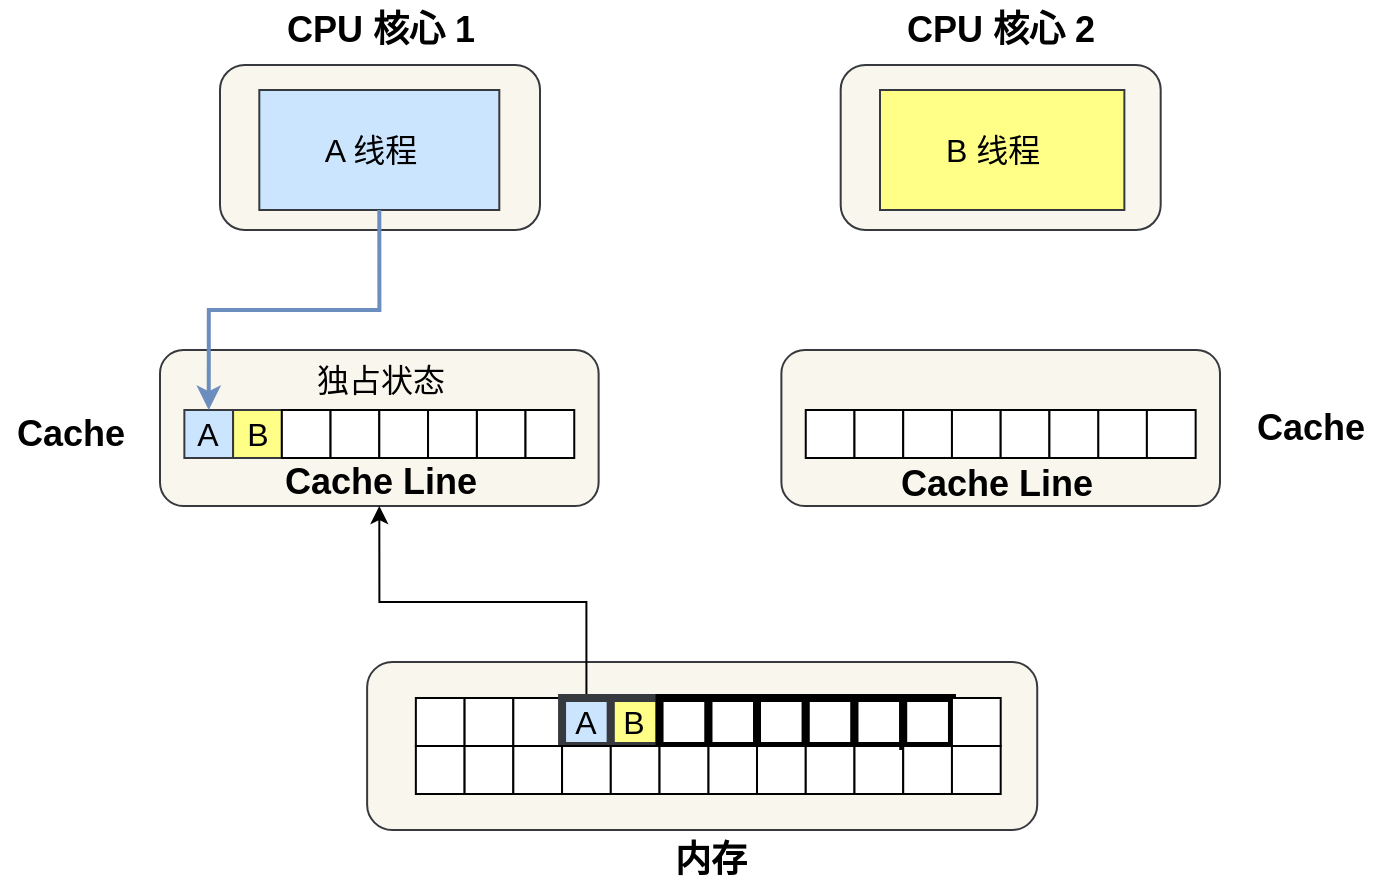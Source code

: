 <mxfile version="13.8.3" type="github">
  <diagram id="lHumU1Yx4waUy4x4OvuH" name="Page-1">
    <mxGraphModel dx="1287" dy="1921" grid="1" gridSize="10" guides="1" tooltips="1" connect="1" arrows="1" fold="1" page="1" pageScale="1" pageWidth="827" pageHeight="1169" math="0" shadow="0">
      <root>
        <mxCell id="0" />
        <mxCell id="1" parent="0" />
        <mxCell id="2WWlvlnC3w6bAqd3Cvbb-55" value="" style="rounded=1;whiteSpace=wrap;html=1;shadow=0;sketch=0;strokeWidth=1;fillColor=#f9f7ed;strokeColor=#36393d;" vertex="1" parent="1">
          <mxGeometry x="50" y="-72.5" width="160" height="82.5" as="geometry" />
        </mxCell>
        <mxCell id="2WWlvlnC3w6bAqd3Cvbb-56" value="&lt;font style=&quot;font-size: 16px&quot;&gt;A 线程&amp;nbsp;&amp;nbsp;&lt;/font&gt;" style="rounded=0;whiteSpace=wrap;html=1;shadow=0;sketch=0;strokeWidth=1;fillColor=#cce5ff;strokeColor=#36393d;" vertex="1" parent="1">
          <mxGeometry x="69.66" y="-60" width="120" height="60" as="geometry" />
        </mxCell>
        <mxCell id="2WWlvlnC3w6bAqd3Cvbb-57" value="" style="rounded=1;whiteSpace=wrap;html=1;shadow=0;sketch=0;strokeWidth=1;fillColor=#f9f7ed;strokeColor=#36393d;" vertex="1" parent="1">
          <mxGeometry x="123.563" y="226" width="335.057" height="84" as="geometry" />
        </mxCell>
        <mxCell id="2WWlvlnC3w6bAqd3Cvbb-58" value="" style="rounded=1;whiteSpace=wrap;html=1;shadow=0;sketch=0;strokeWidth=1;fillColor=#f9f7ed;strokeColor=#36393d;" vertex="1" parent="1">
          <mxGeometry x="330.69" y="70" width="219.31" height="78" as="geometry" />
        </mxCell>
        <mxCell id="2WWlvlnC3w6bAqd3Cvbb-59" value="" style="rounded=1;whiteSpace=wrap;html=1;shadow=0;sketch=0;strokeWidth=1;fillColor=#f9f7ed;strokeColor=#36393d;" vertex="1" parent="1">
          <mxGeometry x="20" y="70" width="219.31" height="78" as="geometry" />
        </mxCell>
        <mxCell id="2WWlvlnC3w6bAqd3Cvbb-60" style="edgeStyle=orthogonalEdgeStyle;rounded=0;orthogonalLoop=1;jettySize=auto;html=1;exitX=0.5;exitY=0;exitDx=0;exitDy=0;entryX=0.5;entryY=1;entryDx=0;entryDy=0;" edge="1" parent="1" source="2WWlvlnC3w6bAqd3Cvbb-65" target="2WWlvlnC3w6bAqd3Cvbb-59">
          <mxGeometry x="20" y="70" as="geometry">
            <mxPoint x="44.368" y="142" as="targetPoint" />
          </mxGeometry>
        </mxCell>
        <mxCell id="2WWlvlnC3w6bAqd3Cvbb-61" value="" style="rounded=0;whiteSpace=wrap;html=1;strokeWidth=1;" vertex="1" parent="1">
          <mxGeometry x="147.931" y="244" width="24.368" height="24" as="geometry" />
        </mxCell>
        <mxCell id="2WWlvlnC3w6bAqd3Cvbb-63" value="" style="rounded=0;whiteSpace=wrap;html=1;strokeWidth=1;" vertex="1" parent="1">
          <mxGeometry x="172.299" y="244" width="24.368" height="24" as="geometry" />
        </mxCell>
        <mxCell id="2WWlvlnC3w6bAqd3Cvbb-64" value="" style="rounded=0;whiteSpace=wrap;html=1;strokeWidth=1;" vertex="1" parent="1">
          <mxGeometry x="196.667" y="244" width="24.368" height="24" as="geometry" />
        </mxCell>
        <mxCell id="2WWlvlnC3w6bAqd3Cvbb-65" value="A" style="rounded=0;whiteSpace=wrap;html=1;strokeWidth=4;fillColor=#cce5ff;strokeColor=#36393d;fontSize=16;" vertex="1" parent="1">
          <mxGeometry x="221.034" y="244" width="24.368" height="24" as="geometry" />
        </mxCell>
        <mxCell id="2WWlvlnC3w6bAqd3Cvbb-66" value="B" style="rounded=0;whiteSpace=wrap;html=1;strokeWidth=4;fillColor=#ffff88;strokeColor=#36393d;fontSize=16;" vertex="1" parent="1">
          <mxGeometry x="245.402" y="244" width="24.368" height="24" as="geometry" />
        </mxCell>
        <mxCell id="2WWlvlnC3w6bAqd3Cvbb-67" value="" style="rounded=0;whiteSpace=wrap;html=1;strokeWidth=4;" vertex="1" parent="1">
          <mxGeometry x="294.138" y="244" width="24.368" height="24" as="geometry" />
        </mxCell>
        <mxCell id="2WWlvlnC3w6bAqd3Cvbb-68" value="" style="rounded=0;whiteSpace=wrap;html=1;strokeWidth=4;" vertex="1" parent="1">
          <mxGeometry x="269.77" y="244" width="24.368" height="24" as="geometry" />
        </mxCell>
        <mxCell id="2WWlvlnC3w6bAqd3Cvbb-69" value="" style="rounded=0;whiteSpace=wrap;html=1;strokeWidth=4;sketch=0;shadow=0;" vertex="1" parent="1">
          <mxGeometry x="318.506" y="244" width="24.368" height="24" as="geometry" />
        </mxCell>
        <mxCell id="2WWlvlnC3w6bAqd3Cvbb-70" value="" style="rounded=0;whiteSpace=wrap;html=1;strokeWidth=4;" vertex="1" parent="1">
          <mxGeometry x="342.874" y="244" width="24.368" height="24" as="geometry" />
        </mxCell>
        <mxCell id="2WWlvlnC3w6bAqd3Cvbb-71" value="" style="rounded=0;whiteSpace=wrap;html=1;strokeWidth=4;" vertex="1" parent="1">
          <mxGeometry x="367.241" y="244" width="24.368" height="24" as="geometry" />
        </mxCell>
        <mxCell id="2WWlvlnC3w6bAqd3Cvbb-72" value="" style="rounded=0;whiteSpace=wrap;html=1;" vertex="1" parent="1">
          <mxGeometry x="147.931" y="268" width="24.368" height="24" as="geometry" />
        </mxCell>
        <mxCell id="2WWlvlnC3w6bAqd3Cvbb-73" value="" style="rounded=0;whiteSpace=wrap;html=1;" vertex="1" parent="1">
          <mxGeometry x="172.299" y="268" width="24.368" height="24" as="geometry" />
        </mxCell>
        <mxCell id="2WWlvlnC3w6bAqd3Cvbb-74" value="" style="rounded=0;whiteSpace=wrap;html=1;" vertex="1" parent="1">
          <mxGeometry x="196.667" y="268" width="24.368" height="24" as="geometry" />
        </mxCell>
        <mxCell id="2WWlvlnC3w6bAqd3Cvbb-75" value="" style="rounded=0;whiteSpace=wrap;html=1;" vertex="1" parent="1">
          <mxGeometry x="221.034" y="268" width="24.368" height="24" as="geometry" />
        </mxCell>
        <mxCell id="2WWlvlnC3w6bAqd3Cvbb-76" value="" style="rounded=0;whiteSpace=wrap;html=1;" vertex="1" parent="1">
          <mxGeometry x="245.402" y="268" width="24.368" height="24" as="geometry" />
        </mxCell>
        <mxCell id="2WWlvlnC3w6bAqd3Cvbb-77" value="" style="rounded=0;whiteSpace=wrap;html=1;" vertex="1" parent="1">
          <mxGeometry x="294.138" y="268" width="24.368" height="24" as="geometry" />
        </mxCell>
        <mxCell id="2WWlvlnC3w6bAqd3Cvbb-78" value="" style="rounded=0;whiteSpace=wrap;html=1;" vertex="1" parent="1">
          <mxGeometry x="269.77" y="268" width="24.368" height="24" as="geometry" />
        </mxCell>
        <mxCell id="2WWlvlnC3w6bAqd3Cvbb-79" value="" style="rounded=0;whiteSpace=wrap;html=1;" vertex="1" parent="1">
          <mxGeometry x="318.506" y="268" width="24.368" height="24" as="geometry" />
        </mxCell>
        <mxCell id="2WWlvlnC3w6bAqd3Cvbb-80" value="" style="rounded=0;whiteSpace=wrap;html=1;" vertex="1" parent="1">
          <mxGeometry x="342.874" y="268" width="24.368" height="24" as="geometry" />
        </mxCell>
        <mxCell id="2WWlvlnC3w6bAqd3Cvbb-81" value="" style="rounded=0;whiteSpace=wrap;html=1;" vertex="1" parent="1">
          <mxGeometry x="367.241" y="268" width="24.368" height="24" as="geometry" />
        </mxCell>
        <mxCell id="2WWlvlnC3w6bAqd3Cvbb-82" value="A" style="rounded=0;whiteSpace=wrap;html=1;fillColor=#cce5ff;strokeColor=#36393d;fontSize=16;" vertex="1" parent="1">
          <mxGeometry x="32.184" y="100" width="24.368" height="24" as="geometry" />
        </mxCell>
        <mxCell id="2WWlvlnC3w6bAqd3Cvbb-83" value="B" style="rounded=0;whiteSpace=wrap;html=1;fillColor=#ffff88;strokeColor=#36393d;fontSize=16;" vertex="1" parent="1">
          <mxGeometry x="56.552" y="100" width="24.368" height="24" as="geometry" />
        </mxCell>
        <mxCell id="2WWlvlnC3w6bAqd3Cvbb-84" value="" style="rounded=0;whiteSpace=wrap;html=1;" vertex="1" parent="1">
          <mxGeometry x="80.92" y="100" width="24.368" height="24" as="geometry" />
        </mxCell>
        <mxCell id="2WWlvlnC3w6bAqd3Cvbb-85" value="" style="rounded=0;whiteSpace=wrap;html=1;" vertex="1" parent="1">
          <mxGeometry x="105.287" y="100" width="24.368" height="24" as="geometry" />
        </mxCell>
        <mxCell id="2WWlvlnC3w6bAqd3Cvbb-86" value="" style="rounded=0;whiteSpace=wrap;html=1;" vertex="1" parent="1">
          <mxGeometry x="129.655" y="100" width="24.368" height="24" as="geometry" />
        </mxCell>
        <mxCell id="2WWlvlnC3w6bAqd3Cvbb-87" value="" style="rounded=0;whiteSpace=wrap;html=1;" vertex="1" parent="1">
          <mxGeometry x="178.391" y="100" width="24.368" height="24" as="geometry" />
        </mxCell>
        <mxCell id="2WWlvlnC3w6bAqd3Cvbb-88" value="" style="rounded=0;whiteSpace=wrap;html=1;" vertex="1" parent="1">
          <mxGeometry x="154.023" y="100" width="24.368" height="24" as="geometry" />
        </mxCell>
        <mxCell id="2WWlvlnC3w6bAqd3Cvbb-89" value="" style="rounded=0;whiteSpace=wrap;html=1;" vertex="1" parent="1">
          <mxGeometry x="202.759" y="100" width="24.368" height="24" as="geometry" />
        </mxCell>
        <mxCell id="2WWlvlnC3w6bAqd3Cvbb-90" value="" style="rounded=0;whiteSpace=wrap;html=1;fontSize=16;" vertex="1" parent="1">
          <mxGeometry x="342.874" y="100" width="24.368" height="24" as="geometry" />
        </mxCell>
        <mxCell id="2WWlvlnC3w6bAqd3Cvbb-91" value="" style="rounded=0;whiteSpace=wrap;html=1;fontSize=16;" vertex="1" parent="1">
          <mxGeometry x="367.241" y="100" width="24.368" height="24" as="geometry" />
        </mxCell>
        <mxCell id="2WWlvlnC3w6bAqd3Cvbb-92" value="" style="rounded=0;whiteSpace=wrap;html=1;" vertex="1" parent="1">
          <mxGeometry x="391.609" y="100" width="24.368" height="24" as="geometry" />
        </mxCell>
        <mxCell id="2WWlvlnC3w6bAqd3Cvbb-93" value="" style="rounded=0;whiteSpace=wrap;html=1;" vertex="1" parent="1">
          <mxGeometry x="415.977" y="100" width="24.368" height="24" as="geometry" />
        </mxCell>
        <mxCell id="2WWlvlnC3w6bAqd3Cvbb-94" value="" style="rounded=0;whiteSpace=wrap;html=1;" vertex="1" parent="1">
          <mxGeometry x="440.345" y="100" width="24.368" height="24" as="geometry" />
        </mxCell>
        <mxCell id="2WWlvlnC3w6bAqd3Cvbb-95" value="" style="rounded=0;whiteSpace=wrap;html=1;" vertex="1" parent="1">
          <mxGeometry x="489.08" y="100" width="24.368" height="24" as="geometry" />
        </mxCell>
        <mxCell id="2WWlvlnC3w6bAqd3Cvbb-96" value="" style="rounded=0;whiteSpace=wrap;html=1;" vertex="1" parent="1">
          <mxGeometry x="464.713" y="100" width="24.368" height="24" as="geometry" />
        </mxCell>
        <mxCell id="2WWlvlnC3w6bAqd3Cvbb-97" value="" style="rounded=0;whiteSpace=wrap;html=1;" vertex="1" parent="1">
          <mxGeometry x="513.448" y="100" width="24.368" height="24" as="geometry" />
        </mxCell>
        <mxCell id="2WWlvlnC3w6bAqd3Cvbb-98" value="" style="rounded=0;whiteSpace=wrap;html=1;strokeWidth=4;" vertex="1" parent="1">
          <mxGeometry x="391.609" y="244" width="24.368" height="24" as="geometry" />
        </mxCell>
        <mxCell id="2WWlvlnC3w6bAqd3Cvbb-99" value="" style="rounded=0;whiteSpace=wrap;html=1;" vertex="1" parent="1">
          <mxGeometry x="391.609" y="268" width="24.368" height="24" as="geometry" />
        </mxCell>
        <mxCell id="2WWlvlnC3w6bAqd3Cvbb-100" value="" style="rounded=0;whiteSpace=wrap;html=1;" vertex="1" parent="1">
          <mxGeometry x="415.977" y="244" width="24.368" height="24" as="geometry" />
        </mxCell>
        <mxCell id="2WWlvlnC3w6bAqd3Cvbb-101" value="" style="rounded=0;whiteSpace=wrap;html=1;" vertex="1" parent="1">
          <mxGeometry x="415.977" y="268" width="24.368" height="24" as="geometry" />
        </mxCell>
        <mxCell id="2WWlvlnC3w6bAqd3Cvbb-102" value="CPU 核心 1" style="text;html=1;align=center;verticalAlign=middle;resizable=0;points=[];autosize=1;fontSize=18;fontStyle=1" vertex="1" parent="1">
          <mxGeometry x="74.66" y="-105" width="110" height="30" as="geometry" />
        </mxCell>
        <mxCell id="2WWlvlnC3w6bAqd3Cvbb-103" value="" style="rounded=1;whiteSpace=wrap;html=1;shadow=0;sketch=0;strokeWidth=1;fillColor=#f9f7ed;strokeColor=#36393d;" vertex="1" parent="1">
          <mxGeometry x="360.34" y="-72.5" width="160" height="82.5" as="geometry" />
        </mxCell>
        <mxCell id="2WWlvlnC3w6bAqd3Cvbb-105" value="&lt;font style=&quot;font-size: 16px&quot;&gt;B 线程&amp;nbsp;&amp;nbsp;&lt;/font&gt;" style="rounded=0;whiteSpace=wrap;html=1;shadow=0;sketch=0;strokeWidth=1;fillColor=#ffff88;strokeColor=#36393d;" vertex="1" parent="1">
          <mxGeometry x="380" y="-60" width="122.18" height="60" as="geometry" />
        </mxCell>
        <mxCell id="2WWlvlnC3w6bAqd3Cvbb-106" value="CPU 核心 2" style="text;html=1;align=center;verticalAlign=middle;resizable=0;points=[];autosize=1;fontSize=18;fontStyle=1" vertex="1" parent="1">
          <mxGeometry x="385.0" y="-105" width="110" height="30" as="geometry" />
        </mxCell>
        <mxCell id="2WWlvlnC3w6bAqd3Cvbb-107" value="Cache Line" style="text;html=1;align=center;verticalAlign=middle;resizable=0;points=[];autosize=1;fontSize=18;fontStyle=1" vertex="1" parent="1">
          <mxGeometry x="383" y="122" width="110" height="30" as="geometry" />
        </mxCell>
        <mxCell id="2WWlvlnC3w6bAqd3Cvbb-108" value="Cache Line" style="text;html=1;align=center;verticalAlign=middle;resizable=0;points=[];autosize=1;fontSize=18;fontStyle=1" vertex="1" parent="1">
          <mxGeometry x="74.66" y="121" width="110" height="30" as="geometry" />
        </mxCell>
        <mxCell id="2WWlvlnC3w6bAqd3Cvbb-109" style="edgeStyle=orthogonalEdgeStyle;rounded=0;orthogonalLoop=1;jettySize=auto;html=1;entryX=0.5;entryY=0;entryDx=0;entryDy=0;fontSize=18;fillColor=#dae8fc;strokeColor=#6c8ebf;gradientColor=#7ea6e0;strokeWidth=2;exitX=0.5;exitY=1;exitDx=0;exitDy=0;" edge="1" parent="1" source="2WWlvlnC3w6bAqd3Cvbb-56" target="2WWlvlnC3w6bAqd3Cvbb-82">
          <mxGeometry relative="1" as="geometry" />
        </mxCell>
        <mxCell id="2WWlvlnC3w6bAqd3Cvbb-110" value="内存" style="text;html=1;align=center;verticalAlign=middle;resizable=0;points=[];autosize=1;fontSize=18;fontStyle=1" vertex="1" parent="1">
          <mxGeometry x="269.77" y="310" width="50" height="30" as="geometry" />
        </mxCell>
        <mxCell id="2WWlvlnC3w6bAqd3Cvbb-111" value="Cache" style="text;html=1;align=center;verticalAlign=middle;resizable=0;points=[];autosize=1;fontSize=18;fontStyle=1" vertex="1" parent="1">
          <mxGeometry x="-60" y="97" width="70" height="30" as="geometry" />
        </mxCell>
        <mxCell id="2WWlvlnC3w6bAqd3Cvbb-112" value="Cache" style="text;html=1;align=center;verticalAlign=middle;resizable=0;points=[];autosize=1;fontSize=18;fontStyle=1" vertex="1" parent="1">
          <mxGeometry x="560" y="94" width="70" height="30" as="geometry" />
        </mxCell>
        <mxCell id="2WWlvlnC3w6bAqd3Cvbb-114" value="独占状态" style="text;html=1;align=center;verticalAlign=middle;resizable=0;points=[];autosize=1;fontSize=16;" vertex="1" parent="1">
          <mxGeometry x="89.66" y="75" width="80" height="20" as="geometry" />
        </mxCell>
      </root>
    </mxGraphModel>
  </diagram>
</mxfile>
